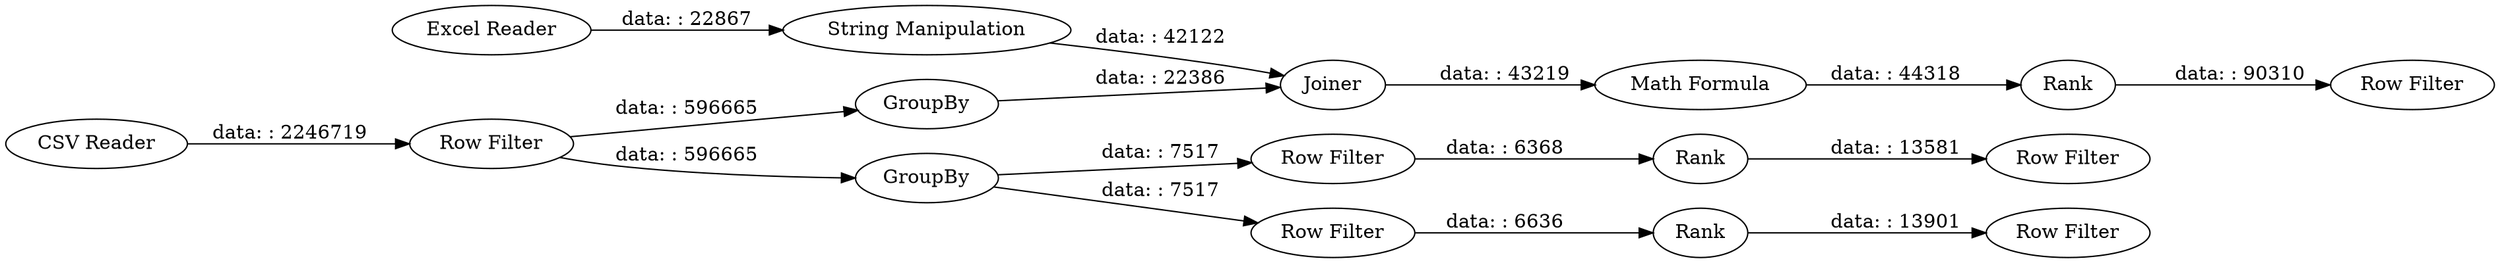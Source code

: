 digraph {
	"-2142126037981439579_7" [label=GroupBy]
	"-2142126037981439579_1" [label="CSV Reader"]
	"-2142126037981439579_2" [label="Excel Reader"]
	"-2142126037981439579_5" [label="Row Filter"]
	"-2142126037981439579_15" [label="String Manipulation"]
	"-2142126037981439579_12" [label="Row Filter"]
	"-2142126037981439579_19" [label="Row Filter"]
	"-2142126037981439579_13" [label=Rank]
	"-2142126037981439579_11" [label="Row Filter"]
	"-2142126037981439579_16" [label=Joiner]
	"-2142126037981439579_4" [label="Row Filter"]
	"-2142126037981439579_8" [label="Row Filter"]
	"-2142126037981439579_17" [label="Math Formula"]
	"-2142126037981439579_10" [label=Rank]
	"-2142126037981439579_14" [label=GroupBy]
	"-2142126037981439579_18" [label=Rank]
	"-2142126037981439579_14" -> "-2142126037981439579_16" [label="data: : 22386"]
	"-2142126037981439579_4" -> "-2142126037981439579_14" [label="data: : 596665"]
	"-2142126037981439579_7" -> "-2142126037981439579_8" [label="data: : 7517"]
	"-2142126037981439579_17" -> "-2142126037981439579_18" [label="data: : 44318"]
	"-2142126037981439579_1" -> "-2142126037981439579_4" [label="data: : 2246719"]
	"-2142126037981439579_2" -> "-2142126037981439579_15" [label="data: : 22867"]
	"-2142126037981439579_7" -> "-2142126037981439579_5" [label="data: : 7517"]
	"-2142126037981439579_8" -> "-2142126037981439579_13" [label="data: : 6368"]
	"-2142126037981439579_10" -> "-2142126037981439579_11" [label="data: : 13901"]
	"-2142126037981439579_4" -> "-2142126037981439579_7" [label="data: : 596665"]
	"-2142126037981439579_13" -> "-2142126037981439579_12" [label="data: : 13581"]
	"-2142126037981439579_18" -> "-2142126037981439579_19" [label="data: : 90310"]
	"-2142126037981439579_15" -> "-2142126037981439579_16" [label="data: : 42122"]
	"-2142126037981439579_5" -> "-2142126037981439579_10" [label="data: : 6636"]
	"-2142126037981439579_16" -> "-2142126037981439579_17" [label="data: : 43219"]
	rankdir=LR
}
